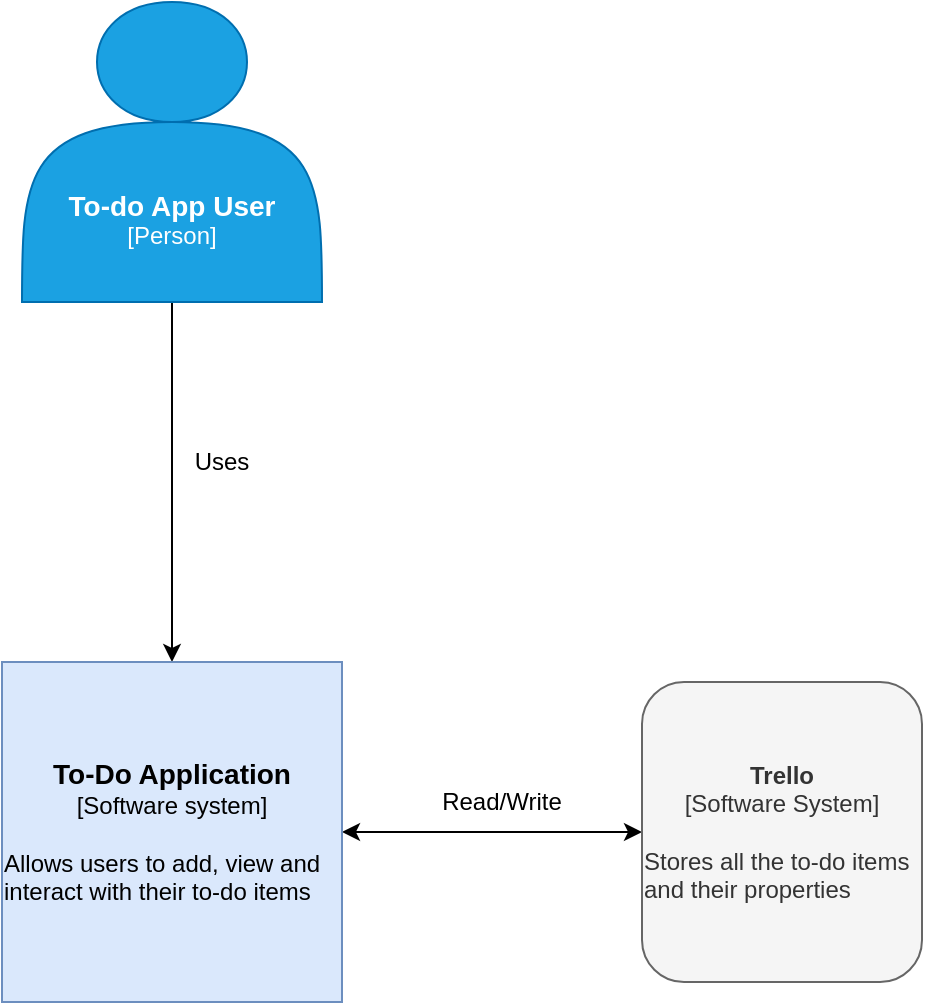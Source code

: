 <mxfile version="14.7.2" type="github">
  <diagram id="oyahqrK9sXwm7OHUef7B" name="Page-1">
    <mxGraphModel dx="1731" dy="932" grid="1" gridSize="10" guides="1" tooltips="1" connect="1" arrows="1" fold="1" page="1" pageScale="1" pageWidth="827" pageHeight="1169" math="0" shadow="0">
      <root>
        <mxCell id="0" />
        <mxCell id="1" parent="0" />
        <mxCell id="hvF-I7GQl-r4DMs6NaOo-13" style="edgeStyle=orthogonalEdgeStyle;rounded=0;orthogonalLoop=1;jettySize=auto;html=1;exitX=0.5;exitY=1;exitDx=0;exitDy=0;entryX=0.5;entryY=0;entryDx=0;entryDy=0;" edge="1" parent="1" source="wpAevyB7OT49CpcOMr3T-1" target="hvF-I7GQl-r4DMs6NaOo-1">
          <mxGeometry relative="1" as="geometry" />
        </mxCell>
        <mxCell id="wpAevyB7OT49CpcOMr3T-1" value="&lt;b style=&quot;font-size: 14px&quot;&gt;&lt;br&gt;&lt;br&gt;&lt;br&gt;&lt;br&gt;To-do App User&lt;/b&gt;&lt;br&gt;[Person]" style="shape=actor;whiteSpace=wrap;html=1;fillColor=#1ba1e2;strokeColor=#006EAF;fontColor=#ffffff;" parent="1" vertex="1">
          <mxGeometry x="140" y="100" width="150" height="150" as="geometry" />
        </mxCell>
        <mxCell id="hvF-I7GQl-r4DMs6NaOo-15" style="edgeStyle=orthogonalEdgeStyle;rounded=0;orthogonalLoop=1;jettySize=auto;html=1;exitX=1;exitY=0.5;exitDx=0;exitDy=0;entryX=0;entryY=0.5;entryDx=0;entryDy=0;startArrow=classic;startFill=1;" edge="1" parent="1" source="hvF-I7GQl-r4DMs6NaOo-1" target="hvF-I7GQl-r4DMs6NaOo-4">
          <mxGeometry relative="1" as="geometry" />
        </mxCell>
        <mxCell id="hvF-I7GQl-r4DMs6NaOo-1" value="&lt;b&gt;&lt;font style=&quot;font-size: 14px&quot;&gt;To-Do Application&lt;br&gt;&lt;/font&gt;&lt;/b&gt;[Software system]&lt;br&gt;&lt;br&gt;&lt;div style=&quot;text-align: left&quot;&gt;&lt;span&gt;Allows users to add, view and interact with their to-do items&lt;/span&gt;&lt;/div&gt;" style="whiteSpace=wrap;html=1;aspect=fixed;fillColor=#dae8fc;strokeColor=#6c8ebf;" vertex="1" parent="1">
          <mxGeometry x="130" y="430" width="170" height="170" as="geometry" />
        </mxCell>
        <mxCell id="hvF-I7GQl-r4DMs6NaOo-4" value="&lt;font&gt;&lt;b style=&quot;font-size: 12px&quot;&gt;Trello&lt;/b&gt;&lt;br&gt;[Software System]&lt;br&gt;&lt;br&gt;&lt;div style=&quot;text-align: left&quot;&gt;Stores all the to-do items and their properties&lt;/div&gt;&lt;/font&gt;" style="rounded=1;whiteSpace=wrap;html=1;fillColor=#f5f5f5;strokeColor=#666666;fontColor=#333333;" vertex="1" parent="1">
          <mxGeometry x="450" y="440" width="140" height="150" as="geometry" />
        </mxCell>
        <mxCell id="hvF-I7GQl-r4DMs6NaOo-14" value="Uses" style="text;html=1;strokeColor=none;fillColor=none;align=center;verticalAlign=middle;whiteSpace=wrap;rounded=0;" vertex="1" parent="1">
          <mxGeometry x="220" y="320" width="40" height="20" as="geometry" />
        </mxCell>
        <mxCell id="hvF-I7GQl-r4DMs6NaOo-16" value="Read/Write" style="text;html=1;strokeColor=none;fillColor=none;align=center;verticalAlign=middle;whiteSpace=wrap;rounded=0;" vertex="1" parent="1">
          <mxGeometry x="360" y="490" width="40" height="20" as="geometry" />
        </mxCell>
      </root>
    </mxGraphModel>
  </diagram>
</mxfile>
